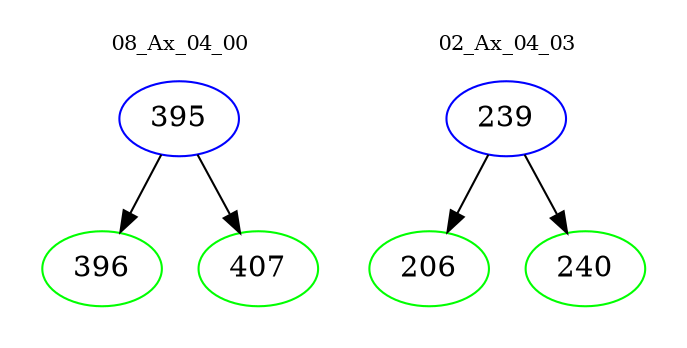 digraph{
subgraph cluster_0 {
color = white
label = "08_Ax_04_00";
fontsize=10;
T0_395 [label="395", color="blue"]
T0_395 -> T0_396 [color="black"]
T0_396 [label="396", color="green"]
T0_395 -> T0_407 [color="black"]
T0_407 [label="407", color="green"]
}
subgraph cluster_1 {
color = white
label = "02_Ax_04_03";
fontsize=10;
T1_239 [label="239", color="blue"]
T1_239 -> T1_206 [color="black"]
T1_206 [label="206", color="green"]
T1_239 -> T1_240 [color="black"]
T1_240 [label="240", color="green"]
}
}
